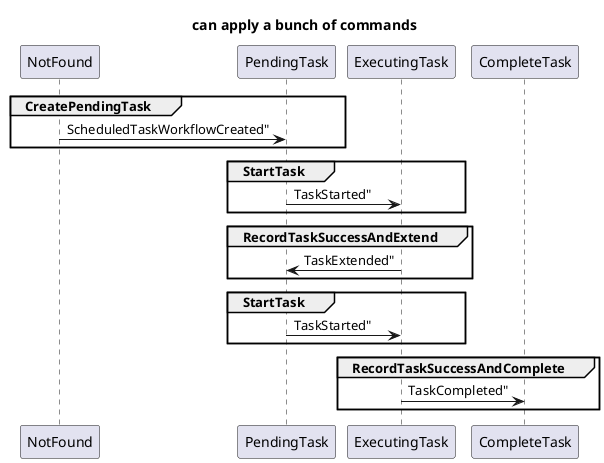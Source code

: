 @startuml
' skinparam responseMessageBelowArrow true
title can apply a bunch of commands
group CreatePendingTask
  NotFound -> PendingTask : ScheduledTaskWorkflowCreated"

end
group StartTask
  PendingTask -> ExecutingTask : TaskStarted"

end
group RecordTaskSuccessAndExtend
  ExecutingTask -> PendingTask : TaskExtended"

end
group StartTask
  PendingTask -> ExecutingTask : TaskStarted"

end
group RecordTaskSuccessAndComplete
  ExecutingTask -> CompleteTask : TaskCompleted"

end
@enduml
